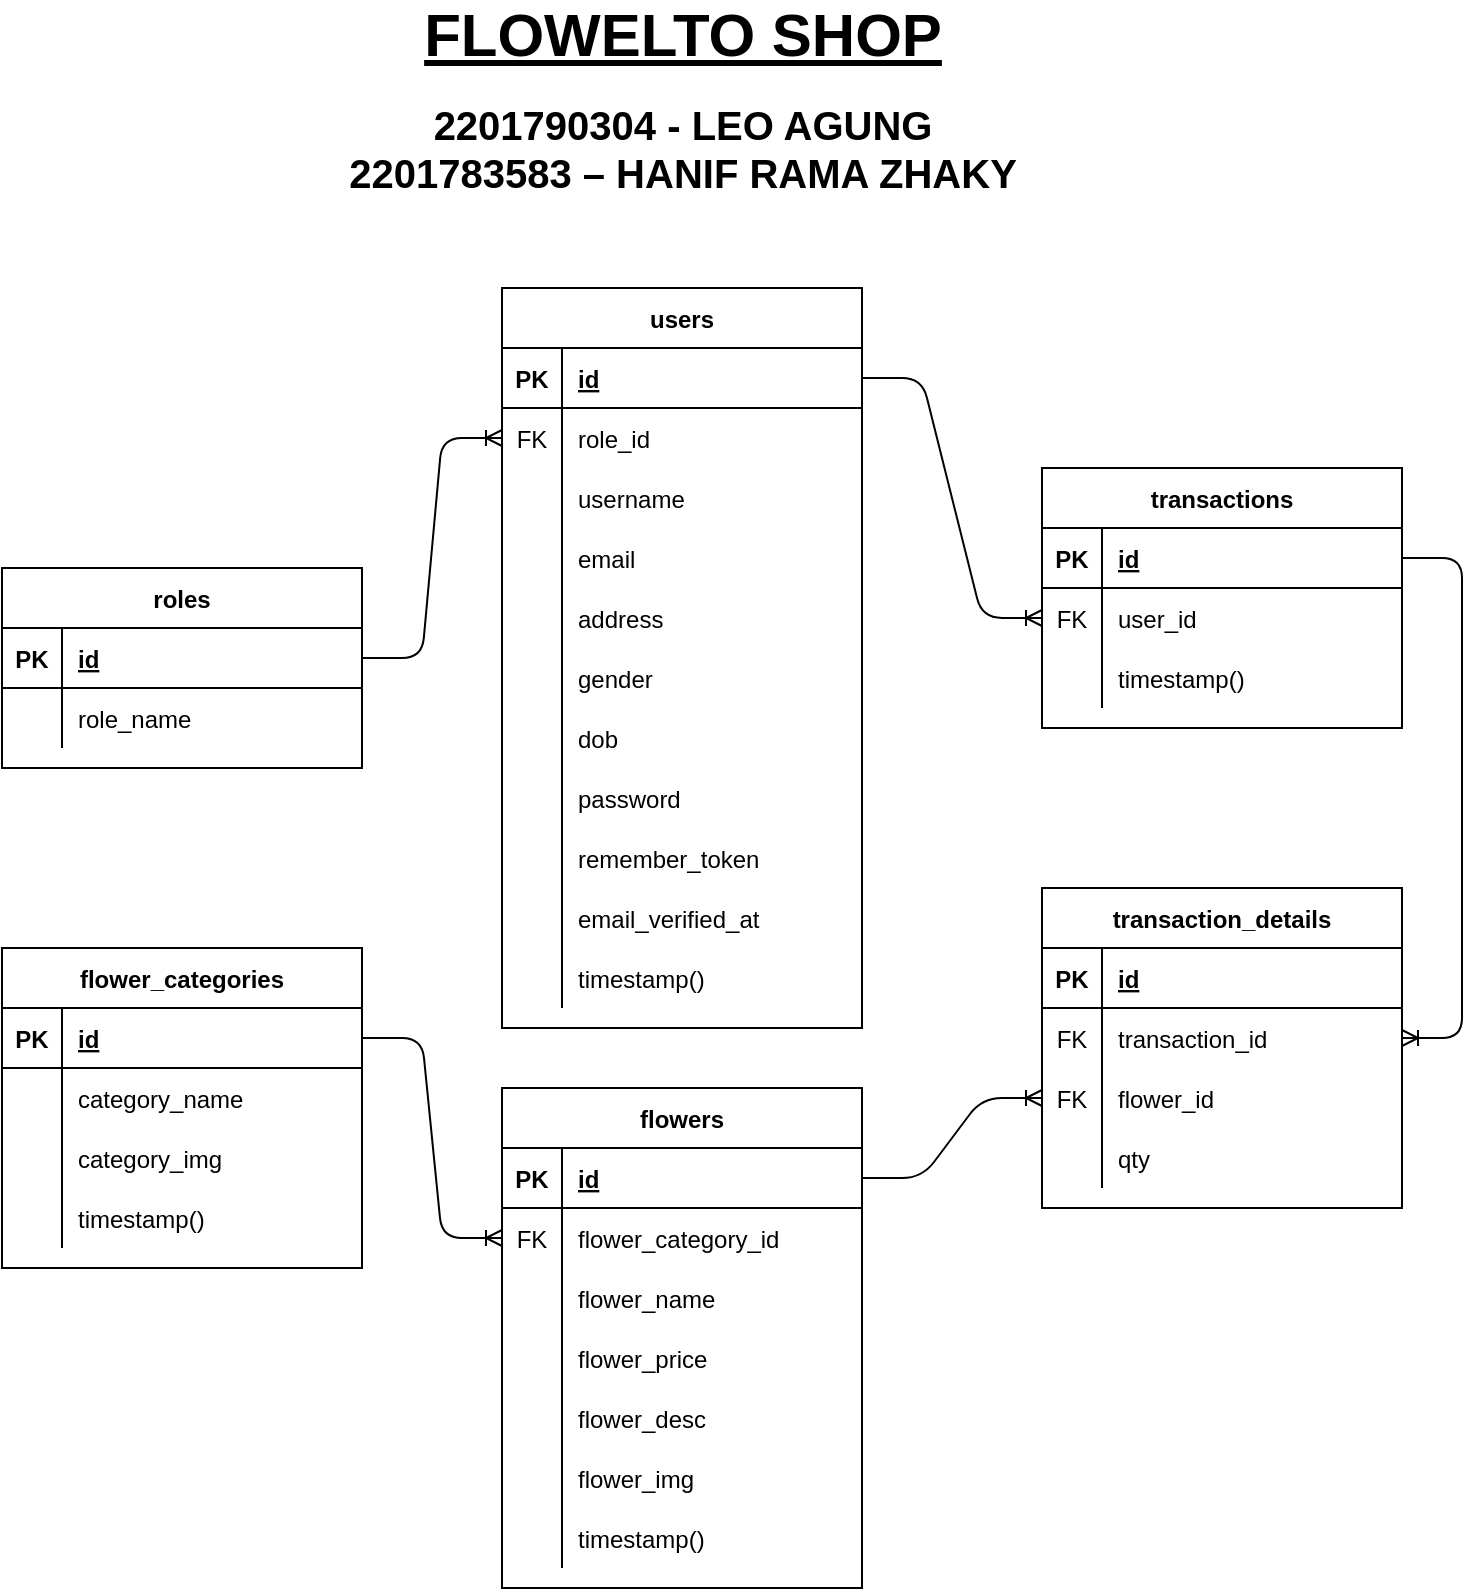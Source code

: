 <mxfile version="13.10.9" type="device"><diagram id="16BQ_9m39Hoc7GFmuodX" name="Page-1"><mxGraphModel dx="1038" dy="588" grid="1" gridSize="10" guides="1" tooltips="1" connect="1" arrows="1" fold="1" page="1" pageScale="1" pageWidth="827" pageHeight="1169" math="0" shadow="0"><root><mxCell id="0"/><mxCell id="1" parent="0"/><mxCell id="1HlNtDhiRGBouK3kIYtT-14" value="users" style="shape=table;startSize=30;container=1;collapsible=1;childLayout=tableLayout;fixedRows=1;rowLines=0;fontStyle=1;align=center;resizeLast=1;" parent="1" vertex="1"><mxGeometry x="280" y="170" width="180" height="370" as="geometry"><mxRectangle x="320" y="300" width="60" height="30" as="alternateBounds"/></mxGeometry></mxCell><mxCell id="1HlNtDhiRGBouK3kIYtT-15" value="" style="shape=partialRectangle;collapsible=0;dropTarget=0;pointerEvents=0;fillColor=none;top=0;left=0;bottom=1;right=0;points=[[0,0.5],[1,0.5]];portConstraint=eastwest;" parent="1HlNtDhiRGBouK3kIYtT-14" vertex="1"><mxGeometry y="30" width="180" height="30" as="geometry"/></mxCell><mxCell id="1HlNtDhiRGBouK3kIYtT-16" value="PK" style="shape=partialRectangle;connectable=0;fillColor=none;top=0;left=0;bottom=0;right=0;fontStyle=1;overflow=hidden;" parent="1HlNtDhiRGBouK3kIYtT-15" vertex="1"><mxGeometry width="30" height="30" as="geometry"/></mxCell><mxCell id="1HlNtDhiRGBouK3kIYtT-17" value="id" style="shape=partialRectangle;connectable=0;fillColor=none;top=0;left=0;bottom=0;right=0;align=left;spacingLeft=6;fontStyle=5;overflow=hidden;" parent="1HlNtDhiRGBouK3kIYtT-15" vertex="1"><mxGeometry x="30" width="150" height="30" as="geometry"/></mxCell><mxCell id="1HlNtDhiRGBouK3kIYtT-21" value="" style="shape=partialRectangle;collapsible=0;dropTarget=0;pointerEvents=0;fillColor=none;top=0;left=0;bottom=0;right=0;points=[[0,0.5],[1,0.5]];portConstraint=eastwest;" parent="1HlNtDhiRGBouK3kIYtT-14" vertex="1"><mxGeometry y="60" width="180" height="30" as="geometry"/></mxCell><mxCell id="1HlNtDhiRGBouK3kIYtT-22" value="FK" style="shape=partialRectangle;connectable=0;fillColor=none;top=0;left=0;bottom=0;right=0;editable=1;overflow=hidden;" parent="1HlNtDhiRGBouK3kIYtT-21" vertex="1"><mxGeometry width="30" height="30" as="geometry"/></mxCell><mxCell id="1HlNtDhiRGBouK3kIYtT-23" value="role_id" style="shape=partialRectangle;connectable=0;fillColor=none;top=0;left=0;bottom=0;right=0;align=left;spacingLeft=6;overflow=hidden;" parent="1HlNtDhiRGBouK3kIYtT-21" vertex="1"><mxGeometry x="30" width="150" height="30" as="geometry"/></mxCell><mxCell id="1HlNtDhiRGBouK3kIYtT-24" value="" style="shape=partialRectangle;collapsible=0;dropTarget=0;pointerEvents=0;fillColor=none;top=0;left=0;bottom=0;right=0;points=[[0,0.5],[1,0.5]];portConstraint=eastwest;" parent="1HlNtDhiRGBouK3kIYtT-14" vertex="1"><mxGeometry y="90" width="180" height="30" as="geometry"/></mxCell><mxCell id="1HlNtDhiRGBouK3kIYtT-25" value="" style="shape=partialRectangle;connectable=0;fillColor=none;top=0;left=0;bottom=0;right=0;editable=1;overflow=hidden;" parent="1HlNtDhiRGBouK3kIYtT-24" vertex="1"><mxGeometry width="30" height="30" as="geometry"/></mxCell><mxCell id="1HlNtDhiRGBouK3kIYtT-26" value="username" style="shape=partialRectangle;connectable=0;fillColor=none;top=0;left=0;bottom=0;right=0;align=left;spacingLeft=6;overflow=hidden;" parent="1HlNtDhiRGBouK3kIYtT-24" vertex="1"><mxGeometry x="30" width="150" height="30" as="geometry"/></mxCell><mxCell id="1HlNtDhiRGBouK3kIYtT-27" value="" style="shape=partialRectangle;collapsible=0;dropTarget=0;pointerEvents=0;fillColor=none;top=0;left=0;bottom=0;right=0;points=[[0,0.5],[1,0.5]];portConstraint=eastwest;" parent="1HlNtDhiRGBouK3kIYtT-14" vertex="1"><mxGeometry y="120" width="180" height="30" as="geometry"/></mxCell><mxCell id="1HlNtDhiRGBouK3kIYtT-28" value="" style="shape=partialRectangle;connectable=0;fillColor=none;top=0;left=0;bottom=0;right=0;editable=1;overflow=hidden;" parent="1HlNtDhiRGBouK3kIYtT-27" vertex="1"><mxGeometry width="30" height="30" as="geometry"/></mxCell><mxCell id="1HlNtDhiRGBouK3kIYtT-29" value="email" style="shape=partialRectangle;connectable=0;fillColor=none;top=0;left=0;bottom=0;right=0;align=left;spacingLeft=6;overflow=hidden;" parent="1HlNtDhiRGBouK3kIYtT-27" vertex="1"><mxGeometry x="30" width="150" height="30" as="geometry"/></mxCell><mxCell id="1HlNtDhiRGBouK3kIYtT-62" value="" style="shape=partialRectangle;collapsible=0;dropTarget=0;pointerEvents=0;fillColor=none;top=0;left=0;bottom=0;right=0;points=[[0,0.5],[1,0.5]];portConstraint=eastwest;" parent="1HlNtDhiRGBouK3kIYtT-14" vertex="1"><mxGeometry y="150" width="180" height="30" as="geometry"/></mxCell><mxCell id="1HlNtDhiRGBouK3kIYtT-63" value="" style="shape=partialRectangle;connectable=0;fillColor=none;top=0;left=0;bottom=0;right=0;editable=1;overflow=hidden;" parent="1HlNtDhiRGBouK3kIYtT-62" vertex="1"><mxGeometry width="30" height="30" as="geometry"/></mxCell><mxCell id="1HlNtDhiRGBouK3kIYtT-64" value="address" style="shape=partialRectangle;connectable=0;fillColor=none;top=0;left=0;bottom=0;right=0;align=left;spacingLeft=6;overflow=hidden;" parent="1HlNtDhiRGBouK3kIYtT-62" vertex="1"><mxGeometry x="30" width="150" height="30" as="geometry"/></mxCell><mxCell id="1HlNtDhiRGBouK3kIYtT-65" value="" style="shape=partialRectangle;collapsible=0;dropTarget=0;pointerEvents=0;fillColor=none;top=0;left=0;bottom=0;right=0;points=[[0,0.5],[1,0.5]];portConstraint=eastwest;" parent="1HlNtDhiRGBouK3kIYtT-14" vertex="1"><mxGeometry y="180" width="180" height="30" as="geometry"/></mxCell><mxCell id="1HlNtDhiRGBouK3kIYtT-66" value="" style="shape=partialRectangle;connectable=0;fillColor=none;top=0;left=0;bottom=0;right=0;editable=1;overflow=hidden;" parent="1HlNtDhiRGBouK3kIYtT-65" vertex="1"><mxGeometry width="30" height="30" as="geometry"/></mxCell><mxCell id="1HlNtDhiRGBouK3kIYtT-67" value="gender" style="shape=partialRectangle;connectable=0;fillColor=none;top=0;left=0;bottom=0;right=0;align=left;spacingLeft=6;overflow=hidden;" parent="1HlNtDhiRGBouK3kIYtT-65" vertex="1"><mxGeometry x="30" width="150" height="30" as="geometry"/></mxCell><mxCell id="1HlNtDhiRGBouK3kIYtT-68" value="" style="shape=partialRectangle;collapsible=0;dropTarget=0;pointerEvents=0;fillColor=none;top=0;left=0;bottom=0;right=0;points=[[0,0.5],[1,0.5]];portConstraint=eastwest;" parent="1HlNtDhiRGBouK3kIYtT-14" vertex="1"><mxGeometry y="210" width="180" height="30" as="geometry"/></mxCell><mxCell id="1HlNtDhiRGBouK3kIYtT-69" value="" style="shape=partialRectangle;connectable=0;fillColor=none;top=0;left=0;bottom=0;right=0;editable=1;overflow=hidden;" parent="1HlNtDhiRGBouK3kIYtT-68" vertex="1"><mxGeometry width="30" height="30" as="geometry"/></mxCell><mxCell id="1HlNtDhiRGBouK3kIYtT-70" value="dob" style="shape=partialRectangle;connectable=0;fillColor=none;top=0;left=0;bottom=0;right=0;align=left;spacingLeft=6;overflow=hidden;" parent="1HlNtDhiRGBouK3kIYtT-68" vertex="1"><mxGeometry x="30" width="150" height="30" as="geometry"/></mxCell><mxCell id="1HlNtDhiRGBouK3kIYtT-59" value="" style="shape=partialRectangle;collapsible=0;dropTarget=0;pointerEvents=0;fillColor=none;top=0;left=0;bottom=0;right=0;points=[[0,0.5],[1,0.5]];portConstraint=eastwest;" parent="1HlNtDhiRGBouK3kIYtT-14" vertex="1"><mxGeometry y="240" width="180" height="30" as="geometry"/></mxCell><mxCell id="1HlNtDhiRGBouK3kIYtT-60" value="" style="shape=partialRectangle;connectable=0;fillColor=none;top=0;left=0;bottom=0;right=0;editable=1;overflow=hidden;" parent="1HlNtDhiRGBouK3kIYtT-59" vertex="1"><mxGeometry width="30" height="30" as="geometry"/></mxCell><mxCell id="1HlNtDhiRGBouK3kIYtT-61" value="password" style="shape=partialRectangle;connectable=0;fillColor=none;top=0;left=0;bottom=0;right=0;align=left;spacingLeft=6;overflow=hidden;" parent="1HlNtDhiRGBouK3kIYtT-59" vertex="1"><mxGeometry x="30" width="150" height="30" as="geometry"/></mxCell><mxCell id="1HlNtDhiRGBouK3kIYtT-42" value="" style="shape=partialRectangle;collapsible=0;dropTarget=0;pointerEvents=0;fillColor=none;top=0;left=0;bottom=0;right=0;points=[[0,0.5],[1,0.5]];portConstraint=eastwest;" parent="1HlNtDhiRGBouK3kIYtT-14" vertex="1"><mxGeometry y="270" width="180" height="30" as="geometry"/></mxCell><mxCell id="1HlNtDhiRGBouK3kIYtT-43" value="" style="shape=partialRectangle;connectable=0;fillColor=none;top=0;left=0;bottom=0;right=0;editable=1;overflow=hidden;" parent="1HlNtDhiRGBouK3kIYtT-42" vertex="1"><mxGeometry width="30" height="30" as="geometry"/></mxCell><mxCell id="1HlNtDhiRGBouK3kIYtT-44" value="remember_token" style="shape=partialRectangle;connectable=0;fillColor=none;top=0;left=0;bottom=0;right=0;align=left;spacingLeft=6;overflow=hidden;" parent="1HlNtDhiRGBouK3kIYtT-42" vertex="1"><mxGeometry x="30" width="150" height="30" as="geometry"/></mxCell><mxCell id="1HlNtDhiRGBouK3kIYtT-45" value="" style="shape=partialRectangle;collapsible=0;dropTarget=0;pointerEvents=0;fillColor=none;top=0;left=0;bottom=0;right=0;points=[[0,0.5],[1,0.5]];portConstraint=eastwest;" parent="1HlNtDhiRGBouK3kIYtT-14" vertex="1"><mxGeometry y="300" width="180" height="30" as="geometry"/></mxCell><mxCell id="1HlNtDhiRGBouK3kIYtT-46" value="" style="shape=partialRectangle;connectable=0;fillColor=none;top=0;left=0;bottom=0;right=0;editable=1;overflow=hidden;" parent="1HlNtDhiRGBouK3kIYtT-45" vertex="1"><mxGeometry width="30" height="30" as="geometry"/></mxCell><mxCell id="1HlNtDhiRGBouK3kIYtT-47" value="email_verified_at" style="shape=partialRectangle;connectable=0;fillColor=none;top=0;left=0;bottom=0;right=0;align=left;spacingLeft=6;overflow=hidden;" parent="1HlNtDhiRGBouK3kIYtT-45" vertex="1"><mxGeometry x="30" width="150" height="30" as="geometry"/></mxCell><mxCell id="1HlNtDhiRGBouK3kIYtT-48" value="" style="shape=partialRectangle;collapsible=0;dropTarget=0;pointerEvents=0;fillColor=none;top=0;left=0;bottom=0;right=0;points=[[0,0.5],[1,0.5]];portConstraint=eastwest;" parent="1HlNtDhiRGBouK3kIYtT-14" vertex="1"><mxGeometry y="330" width="180" height="30" as="geometry"/></mxCell><mxCell id="1HlNtDhiRGBouK3kIYtT-49" value="" style="shape=partialRectangle;connectable=0;fillColor=none;top=0;left=0;bottom=0;right=0;editable=1;overflow=hidden;" parent="1HlNtDhiRGBouK3kIYtT-48" vertex="1"><mxGeometry width="30" height="30" as="geometry"/></mxCell><mxCell id="1HlNtDhiRGBouK3kIYtT-50" value="timestamp()" style="shape=partialRectangle;connectable=0;fillColor=none;top=0;left=0;bottom=0;right=0;align=left;spacingLeft=6;overflow=hidden;" parent="1HlNtDhiRGBouK3kIYtT-48" vertex="1"><mxGeometry x="30" width="150" height="30" as="geometry"/></mxCell><mxCell id="1HlNtDhiRGBouK3kIYtT-51" value="roles" style="shape=table;startSize=30;container=1;collapsible=1;childLayout=tableLayout;fixedRows=1;rowLines=0;fontStyle=1;align=center;resizeLast=1;" parent="1" vertex="1"><mxGeometry x="30" y="310" width="180" height="100" as="geometry"><mxRectangle x="180" y="320" width="60" height="30" as="alternateBounds"/></mxGeometry></mxCell><mxCell id="1HlNtDhiRGBouK3kIYtT-52" value="" style="shape=partialRectangle;collapsible=0;dropTarget=0;pointerEvents=0;fillColor=none;top=0;left=0;bottom=1;right=0;points=[[0,0.5],[1,0.5]];portConstraint=eastwest;" parent="1HlNtDhiRGBouK3kIYtT-51" vertex="1"><mxGeometry y="30" width="180" height="30" as="geometry"/></mxCell><mxCell id="1HlNtDhiRGBouK3kIYtT-53" value="PK" style="shape=partialRectangle;connectable=0;fillColor=none;top=0;left=0;bottom=0;right=0;fontStyle=1;overflow=hidden;" parent="1HlNtDhiRGBouK3kIYtT-52" vertex="1"><mxGeometry width="30" height="30" as="geometry"/></mxCell><mxCell id="1HlNtDhiRGBouK3kIYtT-54" value="id" style="shape=partialRectangle;connectable=0;fillColor=none;top=0;left=0;bottom=0;right=0;align=left;spacingLeft=6;fontStyle=5;overflow=hidden;" parent="1HlNtDhiRGBouK3kIYtT-52" vertex="1"><mxGeometry x="30" width="150" height="30" as="geometry"/></mxCell><mxCell id="1HlNtDhiRGBouK3kIYtT-55" value="" style="shape=partialRectangle;collapsible=0;dropTarget=0;pointerEvents=0;fillColor=none;top=0;left=0;bottom=0;right=0;points=[[0,0.5],[1,0.5]];portConstraint=eastwest;" parent="1HlNtDhiRGBouK3kIYtT-51" vertex="1"><mxGeometry y="60" width="180" height="30" as="geometry"/></mxCell><mxCell id="1HlNtDhiRGBouK3kIYtT-56" value="" style="shape=partialRectangle;connectable=0;fillColor=none;top=0;left=0;bottom=0;right=0;editable=1;overflow=hidden;" parent="1HlNtDhiRGBouK3kIYtT-55" vertex="1"><mxGeometry width="30" height="30" as="geometry"/></mxCell><mxCell id="1HlNtDhiRGBouK3kIYtT-57" value="role_name" style="shape=partialRectangle;connectable=0;fillColor=none;top=0;left=0;bottom=0;right=0;align=left;spacingLeft=6;overflow=hidden;" parent="1HlNtDhiRGBouK3kIYtT-55" vertex="1"><mxGeometry x="30" width="150" height="30" as="geometry"/></mxCell><mxCell id="1HlNtDhiRGBouK3kIYtT-110" value="" style="edgeStyle=entityRelationEdgeStyle;fontSize=12;html=1;endArrow=ERoneToMany;entryX=0;entryY=0.5;entryDx=0;entryDy=0;exitX=1;exitY=0.5;exitDx=0;exitDy=0;" parent="1" source="1HlNtDhiRGBouK3kIYtT-52" target="1HlNtDhiRGBouK3kIYtT-21" edge="1"><mxGeometry width="100" height="100" relative="1" as="geometry"><mxPoint x="120" y="500" as="sourcePoint"/><mxPoint x="220" y="400" as="targetPoint"/></mxGeometry></mxCell><mxCell id="1HlNtDhiRGBouK3kIYtT-111" value="flowers" style="shape=table;startSize=30;container=1;collapsible=1;childLayout=tableLayout;fixedRows=1;rowLines=0;fontStyle=1;align=center;resizeLast=1;" parent="1" vertex="1"><mxGeometry x="280" y="570" width="180" height="250" as="geometry"/></mxCell><mxCell id="1HlNtDhiRGBouK3kIYtT-112" value="" style="shape=partialRectangle;collapsible=0;dropTarget=0;pointerEvents=0;fillColor=none;top=0;left=0;bottom=1;right=0;points=[[0,0.5],[1,0.5]];portConstraint=eastwest;" parent="1HlNtDhiRGBouK3kIYtT-111" vertex="1"><mxGeometry y="30" width="180" height="30" as="geometry"/></mxCell><mxCell id="1HlNtDhiRGBouK3kIYtT-113" value="PK" style="shape=partialRectangle;connectable=0;fillColor=none;top=0;left=0;bottom=0;right=0;fontStyle=1;overflow=hidden;" parent="1HlNtDhiRGBouK3kIYtT-112" vertex="1"><mxGeometry width="30" height="30" as="geometry"/></mxCell><mxCell id="1HlNtDhiRGBouK3kIYtT-114" value="id" style="shape=partialRectangle;connectable=0;fillColor=none;top=0;left=0;bottom=0;right=0;align=left;spacingLeft=6;fontStyle=5;overflow=hidden;" parent="1HlNtDhiRGBouK3kIYtT-112" vertex="1"><mxGeometry x="30" width="150" height="30" as="geometry"/></mxCell><mxCell id="1HlNtDhiRGBouK3kIYtT-115" value="" style="shape=partialRectangle;collapsible=0;dropTarget=0;pointerEvents=0;fillColor=none;top=0;left=0;bottom=0;right=0;points=[[0,0.5],[1,0.5]];portConstraint=eastwest;" parent="1HlNtDhiRGBouK3kIYtT-111" vertex="1"><mxGeometry y="60" width="180" height="30" as="geometry"/></mxCell><mxCell id="1HlNtDhiRGBouK3kIYtT-116" value="FK" style="shape=partialRectangle;connectable=0;fillColor=none;top=0;left=0;bottom=0;right=0;editable=1;overflow=hidden;" parent="1HlNtDhiRGBouK3kIYtT-115" vertex="1"><mxGeometry width="30" height="30" as="geometry"/></mxCell><mxCell id="1HlNtDhiRGBouK3kIYtT-117" value="flower_category_id" style="shape=partialRectangle;connectable=0;fillColor=none;top=0;left=0;bottom=0;right=0;align=left;spacingLeft=6;overflow=hidden;" parent="1HlNtDhiRGBouK3kIYtT-115" vertex="1"><mxGeometry x="30" width="150" height="30" as="geometry"/></mxCell><mxCell id="1HlNtDhiRGBouK3kIYtT-118" value="" style="shape=partialRectangle;collapsible=0;dropTarget=0;pointerEvents=0;fillColor=none;top=0;left=0;bottom=0;right=0;points=[[0,0.5],[1,0.5]];portConstraint=eastwest;" parent="1HlNtDhiRGBouK3kIYtT-111" vertex="1"><mxGeometry y="90" width="180" height="30" as="geometry"/></mxCell><mxCell id="1HlNtDhiRGBouK3kIYtT-119" value="" style="shape=partialRectangle;connectable=0;fillColor=none;top=0;left=0;bottom=0;right=0;editable=1;overflow=hidden;" parent="1HlNtDhiRGBouK3kIYtT-118" vertex="1"><mxGeometry width="30" height="30" as="geometry"/></mxCell><mxCell id="1HlNtDhiRGBouK3kIYtT-120" value="flower_name" style="shape=partialRectangle;connectable=0;fillColor=none;top=0;left=0;bottom=0;right=0;align=left;spacingLeft=6;overflow=hidden;" parent="1HlNtDhiRGBouK3kIYtT-118" vertex="1"><mxGeometry x="30" width="150" height="30" as="geometry"/></mxCell><mxCell id="1HlNtDhiRGBouK3kIYtT-121" value="" style="shape=partialRectangle;collapsible=0;dropTarget=0;pointerEvents=0;fillColor=none;top=0;left=0;bottom=0;right=0;points=[[0,0.5],[1,0.5]];portConstraint=eastwest;" parent="1HlNtDhiRGBouK3kIYtT-111" vertex="1"><mxGeometry y="120" width="180" height="30" as="geometry"/></mxCell><mxCell id="1HlNtDhiRGBouK3kIYtT-122" value="" style="shape=partialRectangle;connectable=0;fillColor=none;top=0;left=0;bottom=0;right=0;editable=1;overflow=hidden;" parent="1HlNtDhiRGBouK3kIYtT-121" vertex="1"><mxGeometry width="30" height="30" as="geometry"/></mxCell><mxCell id="1HlNtDhiRGBouK3kIYtT-123" value="flower_price" style="shape=partialRectangle;connectable=0;fillColor=none;top=0;left=0;bottom=0;right=0;align=left;spacingLeft=6;overflow=hidden;" parent="1HlNtDhiRGBouK3kIYtT-121" vertex="1"><mxGeometry x="30" width="150" height="30" as="geometry"/></mxCell><mxCell id="1HlNtDhiRGBouK3kIYtT-124" value="" style="shape=partialRectangle;collapsible=0;dropTarget=0;pointerEvents=0;fillColor=none;top=0;left=0;bottom=0;right=0;points=[[0,0.5],[1,0.5]];portConstraint=eastwest;" parent="1HlNtDhiRGBouK3kIYtT-111" vertex="1"><mxGeometry y="150" width="180" height="30" as="geometry"/></mxCell><mxCell id="1HlNtDhiRGBouK3kIYtT-125" value="" style="shape=partialRectangle;connectable=0;fillColor=none;top=0;left=0;bottom=0;right=0;editable=1;overflow=hidden;" parent="1HlNtDhiRGBouK3kIYtT-124" vertex="1"><mxGeometry width="30" height="30" as="geometry"/></mxCell><mxCell id="1HlNtDhiRGBouK3kIYtT-126" value="flower_desc" style="shape=partialRectangle;connectable=0;fillColor=none;top=0;left=0;bottom=0;right=0;align=left;spacingLeft=6;overflow=hidden;" parent="1HlNtDhiRGBouK3kIYtT-124" vertex="1"><mxGeometry x="30" width="150" height="30" as="geometry"/></mxCell><mxCell id="1HlNtDhiRGBouK3kIYtT-127" value="" style="shape=partialRectangle;collapsible=0;dropTarget=0;pointerEvents=0;fillColor=none;top=0;left=0;bottom=0;right=0;points=[[0,0.5],[1,0.5]];portConstraint=eastwest;" parent="1HlNtDhiRGBouK3kIYtT-111" vertex="1"><mxGeometry y="180" width="180" height="30" as="geometry"/></mxCell><mxCell id="1HlNtDhiRGBouK3kIYtT-128" value="" style="shape=partialRectangle;connectable=0;fillColor=none;top=0;left=0;bottom=0;right=0;editable=1;overflow=hidden;" parent="1HlNtDhiRGBouK3kIYtT-127" vertex="1"><mxGeometry width="30" height="30" as="geometry"/></mxCell><mxCell id="1HlNtDhiRGBouK3kIYtT-129" value="flower_img" style="shape=partialRectangle;connectable=0;fillColor=none;top=0;left=0;bottom=0;right=0;align=left;spacingLeft=6;overflow=hidden;" parent="1HlNtDhiRGBouK3kIYtT-127" vertex="1"><mxGeometry x="30" width="150" height="30" as="geometry"/></mxCell><mxCell id="1HlNtDhiRGBouK3kIYtT-143" value="" style="shape=partialRectangle;collapsible=0;dropTarget=0;pointerEvents=0;fillColor=none;top=0;left=0;bottom=0;right=0;points=[[0,0.5],[1,0.5]];portConstraint=eastwest;" parent="1HlNtDhiRGBouK3kIYtT-111" vertex="1"><mxGeometry y="210" width="180" height="30" as="geometry"/></mxCell><mxCell id="1HlNtDhiRGBouK3kIYtT-144" value="" style="shape=partialRectangle;connectable=0;fillColor=none;top=0;left=0;bottom=0;right=0;editable=1;overflow=hidden;" parent="1HlNtDhiRGBouK3kIYtT-143" vertex="1"><mxGeometry width="30" height="30" as="geometry"/></mxCell><mxCell id="1HlNtDhiRGBouK3kIYtT-145" value="timestamp()" style="shape=partialRectangle;connectable=0;fillColor=none;top=0;left=0;bottom=0;right=0;align=left;spacingLeft=6;overflow=hidden;" parent="1HlNtDhiRGBouK3kIYtT-143" vertex="1"><mxGeometry x="30" width="150" height="30" as="geometry"/></mxCell><mxCell id="1HlNtDhiRGBouK3kIYtT-130" value="flower_categories" style="shape=table;startSize=30;container=1;collapsible=1;childLayout=tableLayout;fixedRows=1;rowLines=0;fontStyle=1;align=center;resizeLast=1;" parent="1" vertex="1"><mxGeometry x="30" y="500" width="180" height="160" as="geometry"/></mxCell><mxCell id="1HlNtDhiRGBouK3kIYtT-131" value="" style="shape=partialRectangle;collapsible=0;dropTarget=0;pointerEvents=0;fillColor=none;top=0;left=0;bottom=1;right=0;points=[[0,0.5],[1,0.5]];portConstraint=eastwest;" parent="1HlNtDhiRGBouK3kIYtT-130" vertex="1"><mxGeometry y="30" width="180" height="30" as="geometry"/></mxCell><mxCell id="1HlNtDhiRGBouK3kIYtT-132" value="PK" style="shape=partialRectangle;connectable=0;fillColor=none;top=0;left=0;bottom=0;right=0;fontStyle=1;overflow=hidden;" parent="1HlNtDhiRGBouK3kIYtT-131" vertex="1"><mxGeometry width="30" height="30" as="geometry"/></mxCell><mxCell id="1HlNtDhiRGBouK3kIYtT-133" value="id" style="shape=partialRectangle;connectable=0;fillColor=none;top=0;left=0;bottom=0;right=0;align=left;spacingLeft=6;fontStyle=5;overflow=hidden;" parent="1HlNtDhiRGBouK3kIYtT-131" vertex="1"><mxGeometry x="30" width="150" height="30" as="geometry"/></mxCell><mxCell id="1HlNtDhiRGBouK3kIYtT-134" value="" style="shape=partialRectangle;collapsible=0;dropTarget=0;pointerEvents=0;fillColor=none;top=0;left=0;bottom=0;right=0;points=[[0,0.5],[1,0.5]];portConstraint=eastwest;" parent="1HlNtDhiRGBouK3kIYtT-130" vertex="1"><mxGeometry y="60" width="180" height="30" as="geometry"/></mxCell><mxCell id="1HlNtDhiRGBouK3kIYtT-135" value="" style="shape=partialRectangle;connectable=0;fillColor=none;top=0;left=0;bottom=0;right=0;editable=1;overflow=hidden;" parent="1HlNtDhiRGBouK3kIYtT-134" vertex="1"><mxGeometry width="30" height="30" as="geometry"/></mxCell><mxCell id="1HlNtDhiRGBouK3kIYtT-136" value="category_name" style="shape=partialRectangle;connectable=0;fillColor=none;top=0;left=0;bottom=0;right=0;align=left;spacingLeft=6;overflow=hidden;" parent="1HlNtDhiRGBouK3kIYtT-134" vertex="1"><mxGeometry x="30" width="150" height="30" as="geometry"/></mxCell><mxCell id="1HlNtDhiRGBouK3kIYtT-146" value="" style="shape=partialRectangle;collapsible=0;dropTarget=0;pointerEvents=0;fillColor=none;top=0;left=0;bottom=0;right=0;points=[[0,0.5],[1,0.5]];portConstraint=eastwest;" parent="1HlNtDhiRGBouK3kIYtT-130" vertex="1"><mxGeometry y="90" width="180" height="30" as="geometry"/></mxCell><mxCell id="1HlNtDhiRGBouK3kIYtT-147" value="" style="shape=partialRectangle;connectable=0;fillColor=none;top=0;left=0;bottom=0;right=0;editable=1;overflow=hidden;" parent="1HlNtDhiRGBouK3kIYtT-146" vertex="1"><mxGeometry width="30" height="30" as="geometry"/></mxCell><mxCell id="1HlNtDhiRGBouK3kIYtT-148" value="category_img" style="shape=partialRectangle;connectable=0;fillColor=none;top=0;left=0;bottom=0;right=0;align=left;spacingLeft=6;overflow=hidden;" parent="1HlNtDhiRGBouK3kIYtT-146" vertex="1"><mxGeometry x="30" width="150" height="30" as="geometry"/></mxCell><mxCell id="1HlNtDhiRGBouK3kIYtT-194" value="" style="shape=partialRectangle;collapsible=0;dropTarget=0;pointerEvents=0;fillColor=none;top=0;left=0;bottom=0;right=0;points=[[0,0.5],[1,0.5]];portConstraint=eastwest;" parent="1HlNtDhiRGBouK3kIYtT-130" vertex="1"><mxGeometry y="120" width="180" height="30" as="geometry"/></mxCell><mxCell id="1HlNtDhiRGBouK3kIYtT-195" value="" style="shape=partialRectangle;connectable=0;fillColor=none;top=0;left=0;bottom=0;right=0;editable=1;overflow=hidden;" parent="1HlNtDhiRGBouK3kIYtT-194" vertex="1"><mxGeometry width="30" height="30" as="geometry"/></mxCell><mxCell id="1HlNtDhiRGBouK3kIYtT-196" value="timestamp()" style="shape=partialRectangle;connectable=0;fillColor=none;top=0;left=0;bottom=0;right=0;align=left;spacingLeft=6;overflow=hidden;" parent="1HlNtDhiRGBouK3kIYtT-194" vertex="1"><mxGeometry x="30" width="150" height="30" as="geometry"/></mxCell><mxCell id="1HlNtDhiRGBouK3kIYtT-149" value="transaction_details" style="shape=table;startSize=30;container=1;collapsible=1;childLayout=tableLayout;fixedRows=1;rowLines=0;fontStyle=1;align=center;resizeLast=1;" parent="1" vertex="1"><mxGeometry x="550" y="470" width="180" height="160" as="geometry"/></mxCell><mxCell id="1HlNtDhiRGBouK3kIYtT-150" value="" style="shape=partialRectangle;collapsible=0;dropTarget=0;pointerEvents=0;fillColor=none;top=0;left=0;bottom=1;right=0;points=[[0,0.5],[1,0.5]];portConstraint=eastwest;" parent="1HlNtDhiRGBouK3kIYtT-149" vertex="1"><mxGeometry y="30" width="180" height="30" as="geometry"/></mxCell><mxCell id="1HlNtDhiRGBouK3kIYtT-151" value="PK" style="shape=partialRectangle;connectable=0;fillColor=none;top=0;left=0;bottom=0;right=0;fontStyle=1;overflow=hidden;" parent="1HlNtDhiRGBouK3kIYtT-150" vertex="1"><mxGeometry width="30" height="30" as="geometry"/></mxCell><mxCell id="1HlNtDhiRGBouK3kIYtT-152" value="id" style="shape=partialRectangle;connectable=0;fillColor=none;top=0;left=0;bottom=0;right=0;align=left;spacingLeft=6;fontStyle=5;overflow=hidden;" parent="1HlNtDhiRGBouK3kIYtT-150" vertex="1"><mxGeometry x="30" width="150" height="30" as="geometry"/></mxCell><mxCell id="1HlNtDhiRGBouK3kIYtT-153" value="" style="shape=partialRectangle;collapsible=0;dropTarget=0;pointerEvents=0;fillColor=none;top=0;left=0;bottom=0;right=0;points=[[0,0.5],[1,0.5]];portConstraint=eastwest;" parent="1HlNtDhiRGBouK3kIYtT-149" vertex="1"><mxGeometry y="60" width="180" height="30" as="geometry"/></mxCell><mxCell id="1HlNtDhiRGBouK3kIYtT-154" value="FK" style="shape=partialRectangle;connectable=0;fillColor=none;top=0;left=0;bottom=0;right=0;editable=1;overflow=hidden;" parent="1HlNtDhiRGBouK3kIYtT-153" vertex="1"><mxGeometry width="30" height="30" as="geometry"/></mxCell><mxCell id="1HlNtDhiRGBouK3kIYtT-155" value="transaction_id" style="shape=partialRectangle;connectable=0;fillColor=none;top=0;left=0;bottom=0;right=0;align=left;spacingLeft=6;overflow=hidden;" parent="1HlNtDhiRGBouK3kIYtT-153" vertex="1"><mxGeometry x="30" width="150" height="30" as="geometry"/></mxCell><mxCell id="1HlNtDhiRGBouK3kIYtT-156" value="" style="shape=partialRectangle;collapsible=0;dropTarget=0;pointerEvents=0;fillColor=none;top=0;left=0;bottom=0;right=0;points=[[0,0.5],[1,0.5]];portConstraint=eastwest;" parent="1HlNtDhiRGBouK3kIYtT-149" vertex="1"><mxGeometry y="90" width="180" height="30" as="geometry"/></mxCell><mxCell id="1HlNtDhiRGBouK3kIYtT-157" value="FK" style="shape=partialRectangle;connectable=0;fillColor=none;top=0;left=0;bottom=0;right=0;editable=1;overflow=hidden;" parent="1HlNtDhiRGBouK3kIYtT-156" vertex="1"><mxGeometry width="30" height="30" as="geometry"/></mxCell><mxCell id="1HlNtDhiRGBouK3kIYtT-158" value="flower_id" style="shape=partialRectangle;connectable=0;fillColor=none;top=0;left=0;bottom=0;right=0;align=left;spacingLeft=6;overflow=hidden;" parent="1HlNtDhiRGBouK3kIYtT-156" vertex="1"><mxGeometry x="30" width="150" height="30" as="geometry"/></mxCell><mxCell id="1HlNtDhiRGBouK3kIYtT-159" value="" style="shape=partialRectangle;collapsible=0;dropTarget=0;pointerEvents=0;fillColor=none;top=0;left=0;bottom=0;right=0;points=[[0,0.5],[1,0.5]];portConstraint=eastwest;" parent="1HlNtDhiRGBouK3kIYtT-149" vertex="1"><mxGeometry y="120" width="180" height="30" as="geometry"/></mxCell><mxCell id="1HlNtDhiRGBouK3kIYtT-160" value="" style="shape=partialRectangle;connectable=0;fillColor=none;top=0;left=0;bottom=0;right=0;editable=1;overflow=hidden;" parent="1HlNtDhiRGBouK3kIYtT-159" vertex="1"><mxGeometry width="30" height="30" as="geometry"/></mxCell><mxCell id="1HlNtDhiRGBouK3kIYtT-161" value="qty" style="shape=partialRectangle;connectable=0;fillColor=none;top=0;left=0;bottom=0;right=0;align=left;spacingLeft=6;overflow=hidden;" parent="1HlNtDhiRGBouK3kIYtT-159" vertex="1"><mxGeometry x="30" width="150" height="30" as="geometry"/></mxCell><mxCell id="1HlNtDhiRGBouK3kIYtT-178" value="transactions" style="shape=table;startSize=30;container=1;collapsible=1;childLayout=tableLayout;fixedRows=1;rowLines=0;fontStyle=1;align=center;resizeLast=1;" parent="1" vertex="1"><mxGeometry x="550" y="260" width="180" height="130" as="geometry"/></mxCell><mxCell id="1HlNtDhiRGBouK3kIYtT-179" value="" style="shape=partialRectangle;collapsible=0;dropTarget=0;pointerEvents=0;fillColor=none;top=0;left=0;bottom=1;right=0;points=[[0,0.5],[1,0.5]];portConstraint=eastwest;" parent="1HlNtDhiRGBouK3kIYtT-178" vertex="1"><mxGeometry y="30" width="180" height="30" as="geometry"/></mxCell><mxCell id="1HlNtDhiRGBouK3kIYtT-180" value="PK" style="shape=partialRectangle;connectable=0;fillColor=none;top=0;left=0;bottom=0;right=0;fontStyle=1;overflow=hidden;" parent="1HlNtDhiRGBouK3kIYtT-179" vertex="1"><mxGeometry width="30" height="30" as="geometry"/></mxCell><mxCell id="1HlNtDhiRGBouK3kIYtT-181" value="id" style="shape=partialRectangle;connectable=0;fillColor=none;top=0;left=0;bottom=0;right=0;align=left;spacingLeft=6;fontStyle=5;overflow=hidden;" parent="1HlNtDhiRGBouK3kIYtT-179" vertex="1"><mxGeometry x="30" width="150" height="30" as="geometry"/></mxCell><mxCell id="1HlNtDhiRGBouK3kIYtT-182" value="" style="shape=partialRectangle;collapsible=0;dropTarget=0;pointerEvents=0;fillColor=none;top=0;left=0;bottom=0;right=0;points=[[0,0.5],[1,0.5]];portConstraint=eastwest;" parent="1HlNtDhiRGBouK3kIYtT-178" vertex="1"><mxGeometry y="60" width="180" height="30" as="geometry"/></mxCell><mxCell id="1HlNtDhiRGBouK3kIYtT-183" value="FK" style="shape=partialRectangle;connectable=0;fillColor=none;top=0;left=0;bottom=0;right=0;editable=1;overflow=hidden;" parent="1HlNtDhiRGBouK3kIYtT-182" vertex="1"><mxGeometry width="30" height="30" as="geometry"/></mxCell><mxCell id="1HlNtDhiRGBouK3kIYtT-184" value="user_id" style="shape=partialRectangle;connectable=0;fillColor=none;top=0;left=0;bottom=0;right=0;align=left;spacingLeft=6;overflow=hidden;" parent="1HlNtDhiRGBouK3kIYtT-182" vertex="1"><mxGeometry x="30" width="150" height="30" as="geometry"/></mxCell><mxCell id="1HlNtDhiRGBouK3kIYtT-191" value="" style="shape=partialRectangle;collapsible=0;dropTarget=0;pointerEvents=0;fillColor=none;top=0;left=0;bottom=0;right=0;points=[[0,0.5],[1,0.5]];portConstraint=eastwest;" parent="1HlNtDhiRGBouK3kIYtT-178" vertex="1"><mxGeometry y="90" width="180" height="30" as="geometry"/></mxCell><mxCell id="1HlNtDhiRGBouK3kIYtT-192" value="" style="shape=partialRectangle;connectable=0;fillColor=none;top=0;left=0;bottom=0;right=0;editable=1;overflow=hidden;" parent="1HlNtDhiRGBouK3kIYtT-191" vertex="1"><mxGeometry width="30" height="30" as="geometry"/></mxCell><mxCell id="1HlNtDhiRGBouK3kIYtT-193" value="timestamp()" style="shape=partialRectangle;connectable=0;fillColor=none;top=0;left=0;bottom=0;right=0;align=left;spacingLeft=6;overflow=hidden;" parent="1HlNtDhiRGBouK3kIYtT-191" vertex="1"><mxGeometry x="30" width="150" height="30" as="geometry"/></mxCell><mxCell id="1HlNtDhiRGBouK3kIYtT-197" value="" style="edgeStyle=entityRelationEdgeStyle;fontSize=12;html=1;endArrow=ERoneToMany;entryX=0;entryY=0.5;entryDx=0;entryDy=0;exitX=1;exitY=0.5;exitDx=0;exitDy=0;" parent="1" source="1HlNtDhiRGBouK3kIYtT-131" target="1HlNtDhiRGBouK3kIYtT-115" edge="1"><mxGeometry width="100" height="100" relative="1" as="geometry"><mxPoint x="150" y="970" as="sourcePoint"/><mxPoint x="250" y="870" as="targetPoint"/></mxGeometry></mxCell><mxCell id="1HlNtDhiRGBouK3kIYtT-199" value="" style="edgeStyle=entityRelationEdgeStyle;fontSize=12;html=1;endArrow=ERoneToMany;exitX=1;exitY=0.5;exitDx=0;exitDy=0;entryX=0;entryY=0.5;entryDx=0;entryDy=0;" parent="1" source="1HlNtDhiRGBouK3kIYtT-112" target="1HlNtDhiRGBouK3kIYtT-156" edge="1"><mxGeometry width="100" height="100" relative="1" as="geometry"><mxPoint x="490" y="780" as="sourcePoint"/><mxPoint x="590" y="680" as="targetPoint"/></mxGeometry></mxCell><mxCell id="1HlNtDhiRGBouK3kIYtT-200" value="&lt;b&gt;&lt;font style=&quot;font-size: 30px&quot;&gt;&lt;u&gt;FLOWELTO SHOP&lt;/u&gt;&lt;/font&gt;&lt;br&gt;&lt;br&gt;&lt;span style=&quot;font-size: 20px&quot;&gt;2201790304 - LEO AGUNG&lt;/span&gt;&lt;br&gt;&lt;span style=&quot;font-size: 20px&quot;&gt;2201783583 – HANIF RAMA ZHAKY&lt;/span&gt;&lt;/b&gt;" style="text;html=1;align=center;verticalAlign=middle;resizable=0;points=[];autosize=1;" parent="1" vertex="1"><mxGeometry x="195" y="40" width="350" height="70" as="geometry"/></mxCell><mxCell id="1HlNtDhiRGBouK3kIYtT-205" value="" style="edgeStyle=entityRelationEdgeStyle;fontSize=12;html=1;endArrow=ERoneToMany;entryX=1;entryY=0.5;entryDx=0;entryDy=0;exitX=1;exitY=0.5;exitDx=0;exitDy=0;" parent="1" source="1HlNtDhiRGBouK3kIYtT-179" target="1HlNtDhiRGBouK3kIYtT-153" edge="1"><mxGeometry width="100" height="100" relative="1" as="geometry"><mxPoint x="570" y="890" as="sourcePoint"/><mxPoint x="670" y="790" as="targetPoint"/></mxGeometry></mxCell><mxCell id="1HlNtDhiRGBouK3kIYtT-206" value="" style="edgeStyle=entityRelationEdgeStyle;fontSize=12;html=1;endArrow=ERoneToMany;entryX=0;entryY=0.5;entryDx=0;entryDy=0;exitX=1;exitY=0.5;exitDx=0;exitDy=0;" parent="1" source="1HlNtDhiRGBouK3kIYtT-15" target="1HlNtDhiRGBouK3kIYtT-182" edge="1"><mxGeometry width="100" height="100" relative="1" as="geometry"><mxPoint x="560" y="800" as="sourcePoint"/><mxPoint x="520" y="360" as="targetPoint"/></mxGeometry></mxCell></root></mxGraphModel></diagram></mxfile>